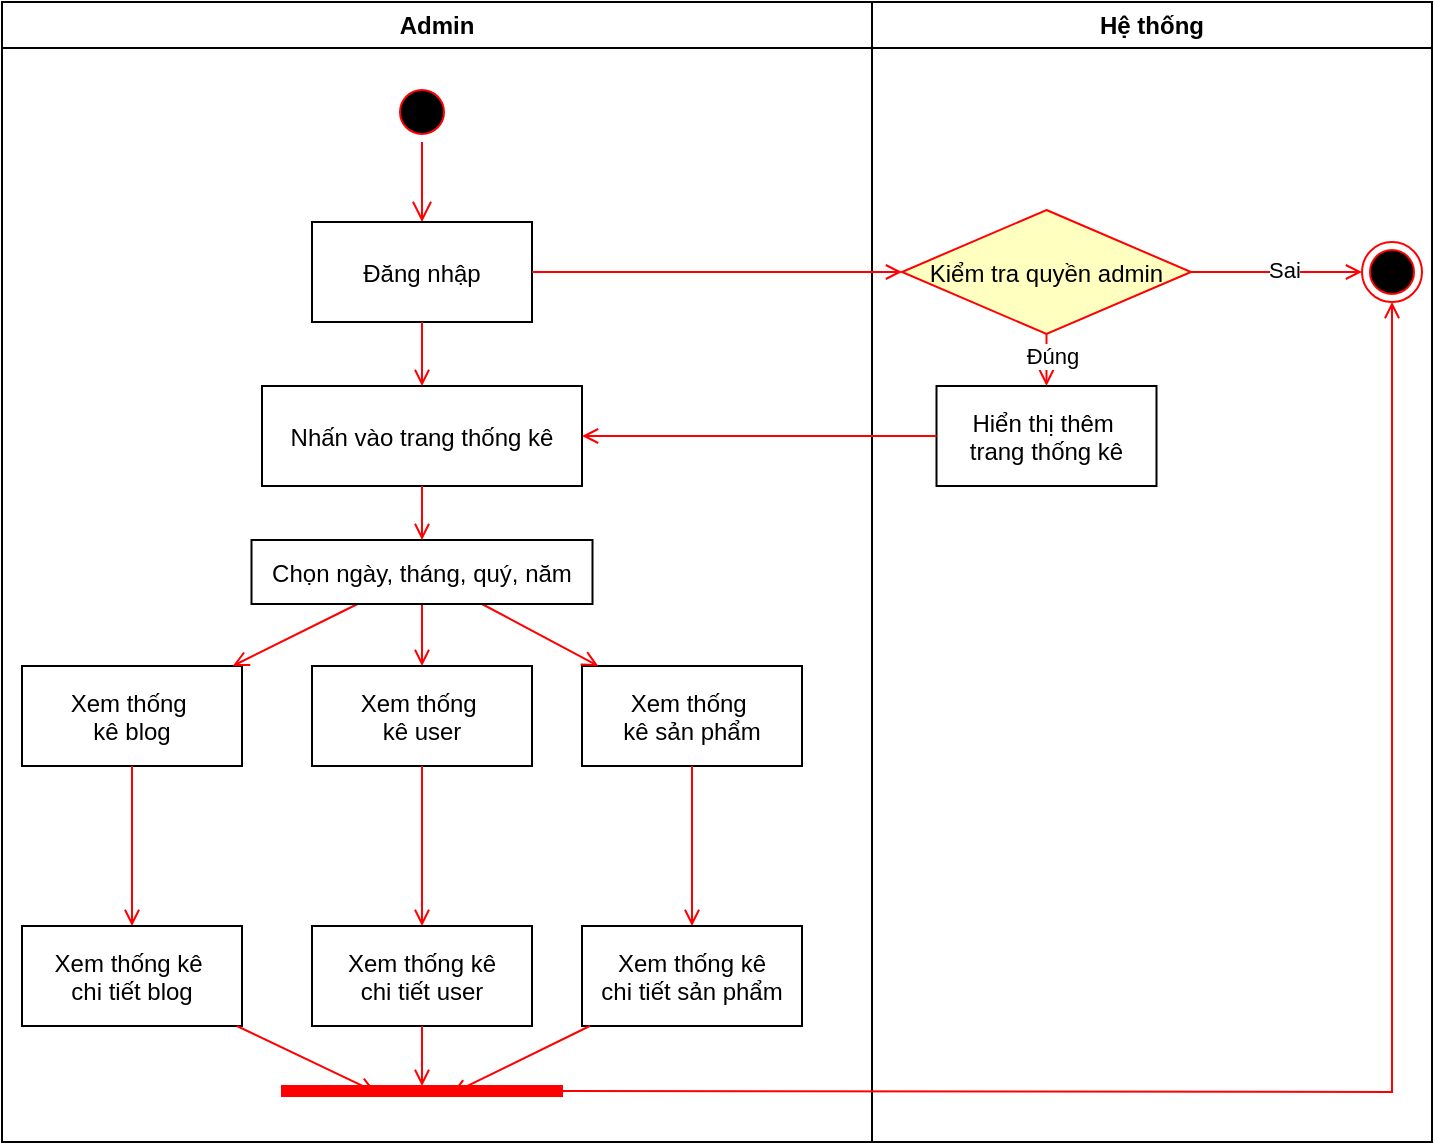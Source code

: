 <mxfile version="24.7.17">
  <diagram name="Page-1" id="e7e014a7-5840-1c2e-5031-d8a46d1fe8dd">
    <mxGraphModel dx="1290" dy="563" grid="1" gridSize="10" guides="1" tooltips="1" connect="1" arrows="1" fold="1" page="1" pageScale="1" pageWidth="1169" pageHeight="826" background="none" math="0" shadow="0">
      <root>
        <mxCell id="0" />
        <mxCell id="1" parent="0" />
        <mxCell id="2" value="Admin" style="swimlane;whiteSpace=wrap" parent="1" vertex="1">
          <mxGeometry x="10" y="128" width="435" height="570" as="geometry" />
        </mxCell>
        <mxCell id="5" value="" style="ellipse;shape=startState;fillColor=#000000;strokeColor=#ff0000;" parent="2" vertex="1">
          <mxGeometry x="195" y="40" width="30" height="30" as="geometry" />
        </mxCell>
        <mxCell id="6" value="" style="edgeStyle=elbowEdgeStyle;elbow=horizontal;verticalAlign=bottom;endArrow=open;endSize=8;strokeColor=#FF0000;endFill=1;rounded=0" parent="2" source="5" target="7" edge="1">
          <mxGeometry x="100" y="40" as="geometry">
            <mxPoint x="115" y="110" as="targetPoint" />
          </mxGeometry>
        </mxCell>
        <mxCell id="7" value="Đăng nhập" style="" parent="2" vertex="1">
          <mxGeometry x="155" y="110" width="110" height="50" as="geometry" />
        </mxCell>
        <mxCell id="8" value="Nhấn vào trang thống kê" style="" parent="2" vertex="1">
          <mxGeometry x="130" y="192" width="160" height="50" as="geometry" />
        </mxCell>
        <mxCell id="9" value="" style="endArrow=open;strokeColor=#FF0000;endFill=1;rounded=0" parent="2" source="7" target="8" edge="1">
          <mxGeometry relative="1" as="geometry" />
        </mxCell>
        <mxCell id="10" value="Xem thống &#xa;kê blog" style="" parent="2" vertex="1">
          <mxGeometry x="10" y="332" width="110" height="50" as="geometry" />
        </mxCell>
        <mxCell id="11" value="" style="endArrow=open;strokeColor=#FF0000;endFill=1;rounded=0" parent="2" source="x0wG9BkbI5nVvvz7XnMi-22" target="10" edge="1">
          <mxGeometry relative="1" as="geometry" />
        </mxCell>
        <mxCell id="loQoqSKvlok-yd1IncK7-80" value="Xem thống kê &#xa;chi tiết blog" style="" parent="2" vertex="1">
          <mxGeometry x="10" y="462" width="110" height="50" as="geometry" />
        </mxCell>
        <mxCell id="loQoqSKvlok-yd1IncK7-81" value="" style="endArrow=open;strokeColor=#FF0000;endFill=1;rounded=0" parent="2" source="10" target="loQoqSKvlok-yd1IncK7-80" edge="1">
          <mxGeometry relative="1" as="geometry">
            <mxPoint x="185" y="252" as="sourcePoint" />
            <mxPoint x="170" y="322" as="targetPoint" />
          </mxGeometry>
        </mxCell>
        <mxCell id="loQoqSKvlok-yd1IncK7-82" value="Xem thống &#xa;kê user" style="" parent="2" vertex="1">
          <mxGeometry x="155" y="332" width="110" height="50" as="geometry" />
        </mxCell>
        <mxCell id="loQoqSKvlok-yd1IncK7-83" value="Xem thống kê&#xa;chi tiết user" style="" parent="2" vertex="1">
          <mxGeometry x="155" y="462" width="110" height="50" as="geometry" />
        </mxCell>
        <mxCell id="loQoqSKvlok-yd1IncK7-84" value="" style="endArrow=open;strokeColor=#FF0000;endFill=1;rounded=0" parent="2" source="loQoqSKvlok-yd1IncK7-82" target="loQoqSKvlok-yd1IncK7-83" edge="1">
          <mxGeometry relative="1" as="geometry">
            <mxPoint x="85" y="332" as="sourcePoint" />
            <mxPoint x="85" y="362" as="targetPoint" />
          </mxGeometry>
        </mxCell>
        <mxCell id="loQoqSKvlok-yd1IncK7-85" value="" style="endArrow=open;strokeColor=#FF0000;endFill=1;rounded=0" parent="2" source="x0wG9BkbI5nVvvz7XnMi-22" target="loQoqSKvlok-yd1IncK7-82" edge="1">
          <mxGeometry relative="1" as="geometry">
            <mxPoint x="95" y="342" as="sourcePoint" />
            <mxPoint x="95" y="372" as="targetPoint" />
          </mxGeometry>
        </mxCell>
        <mxCell id="loQoqSKvlok-yd1IncK7-86" value="Xem thống &#xa;kê sản phẩm" style="" parent="2" vertex="1">
          <mxGeometry x="290" y="332" width="110" height="50" as="geometry" />
        </mxCell>
        <mxCell id="loQoqSKvlok-yd1IncK7-87" value="" style="endArrow=open;strokeColor=#FF0000;endFill=1;rounded=0" parent="2" source="x0wG9BkbI5nVvvz7XnMi-22" target="loQoqSKvlok-yd1IncK7-86" edge="1">
          <mxGeometry relative="1" as="geometry">
            <mxPoint x="230" y="252" as="sourcePoint" />
            <mxPoint x="230" y="282" as="targetPoint" />
          </mxGeometry>
        </mxCell>
        <mxCell id="loQoqSKvlok-yd1IncK7-89" value="Xem thống kê&#xa;chi tiết sản phẩm" style="" parent="2" vertex="1">
          <mxGeometry x="290" y="462" width="110" height="50" as="geometry" />
        </mxCell>
        <mxCell id="loQoqSKvlok-yd1IncK7-88" value="" style="endArrow=open;strokeColor=#FF0000;endFill=1;rounded=0" parent="2" source="loQoqSKvlok-yd1IncK7-86" target="loQoqSKvlok-yd1IncK7-89" edge="1">
          <mxGeometry relative="1" as="geometry">
            <mxPoint x="240" y="262" as="sourcePoint" />
            <mxPoint x="290" y="332" as="targetPoint" />
          </mxGeometry>
        </mxCell>
        <mxCell id="loQoqSKvlok-yd1IncK7-90" value="" style="whiteSpace=wrap;strokeColor=#FF0000;fillColor=#FF0000;direction=south;" parent="2" vertex="1">
          <mxGeometry x="140" y="542" width="140" height="5" as="geometry" />
        </mxCell>
        <mxCell id="loQoqSKvlok-yd1IncK7-91" value="" style="endArrow=open;strokeColor=#FF0000;endFill=1;rounded=0;entryX=0.76;entryY=0.394;entryDx=0;entryDy=0;entryPerimeter=0;" parent="2" source="loQoqSKvlok-yd1IncK7-89" target="loQoqSKvlok-yd1IncK7-90" edge="1">
          <mxGeometry relative="1" as="geometry">
            <mxPoint x="365" y="352" as="sourcePoint" />
            <mxPoint x="365" y="382" as="targetPoint" />
          </mxGeometry>
        </mxCell>
        <mxCell id="loQoqSKvlok-yd1IncK7-92" value="" style="endArrow=open;strokeColor=#FF0000;endFill=1;rounded=0;entryX=0;entryY=0.5;entryDx=0;entryDy=0;" parent="2" source="loQoqSKvlok-yd1IncK7-83" target="loQoqSKvlok-yd1IncK7-90" edge="1">
          <mxGeometry relative="1" as="geometry">
            <mxPoint x="375" y="362" as="sourcePoint" />
            <mxPoint x="375" y="392" as="targetPoint" />
          </mxGeometry>
        </mxCell>
        <mxCell id="loQoqSKvlok-yd1IncK7-93" value="" style="endArrow=open;strokeColor=#FF0000;endFill=1;rounded=0;entryX=0.6;entryY=0.666;entryDx=0;entryDy=0;entryPerimeter=0;" parent="2" source="loQoqSKvlok-yd1IncK7-80" target="loQoqSKvlok-yd1IncK7-90" edge="1">
          <mxGeometry relative="1" as="geometry">
            <mxPoint x="385" y="372" as="sourcePoint" />
            <mxPoint x="385" y="402" as="targetPoint" />
          </mxGeometry>
        </mxCell>
        <mxCell id="x0wG9BkbI5nVvvz7XnMi-22" value="Chọn ngày, tháng, quý, năm" style="" vertex="1" parent="2">
          <mxGeometry x="124.75" y="269" width="170.5" height="32" as="geometry" />
        </mxCell>
        <mxCell id="x0wG9BkbI5nVvvz7XnMi-24" value="" style="endArrow=open;strokeColor=#FF0000;endFill=1;rounded=0;entryX=0.5;entryY=0;entryDx=0;entryDy=0;" edge="1" parent="2" source="8" target="x0wG9BkbI5nVvvz7XnMi-22">
          <mxGeometry relative="1" as="geometry">
            <mxPoint x="215" y="170" as="sourcePoint" />
            <mxPoint x="215" y="202" as="targetPoint" />
          </mxGeometry>
        </mxCell>
        <mxCell id="3" value="Hệ thống" style="swimlane;whiteSpace=wrap" parent="1" vertex="1">
          <mxGeometry x="445" y="128" width="280" height="570" as="geometry" />
        </mxCell>
        <mxCell id="18" value="Hiển thị thêm &#xa;trang thống kê" style="" parent="3" vertex="1">
          <mxGeometry x="32.25" y="192" width="110" height="50" as="geometry" />
        </mxCell>
        <mxCell id="19" value="" style="endArrow=open;strokeColor=#FF0000;endFill=1;rounded=0" parent="3" source="21" target="18" edge="1">
          <mxGeometry relative="1" as="geometry">
            <mxPoint x="75" y="270" as="sourcePoint" />
          </mxGeometry>
        </mxCell>
        <mxCell id="loQoqSKvlok-yd1IncK7-75" value="Đúng" style="edgeLabel;html=1;align=center;verticalAlign=middle;resizable=0;points=[];" parent="19" vertex="1" connectable="0">
          <mxGeometry x="-0.193" y="3" relative="1" as="geometry">
            <mxPoint x="-1" as="offset" />
          </mxGeometry>
        </mxCell>
        <mxCell id="21" value="Kiểm tra quyền admin" style="rhombus;fillColor=#ffffc0;strokeColor=#ff0000;" parent="3" vertex="1">
          <mxGeometry x="15" y="104" width="144.5" height="62" as="geometry" />
        </mxCell>
        <mxCell id="loQoqSKvlok-yd1IncK7-41" value="" style="ellipse;shape=endState;fillColor=#000000;strokeColor=#ff0000" parent="3" vertex="1">
          <mxGeometry x="245" y="120" width="30" height="30" as="geometry" />
        </mxCell>
        <mxCell id="loQoqSKvlok-yd1IncK7-78" value="" style="endArrow=open;strokeColor=#FF0000;endFill=1;rounded=0" parent="3" source="21" target="loQoqSKvlok-yd1IncK7-41" edge="1">
          <mxGeometry relative="1" as="geometry">
            <mxPoint x="-100" y="145" as="sourcePoint" />
            <mxPoint x="195" y="135" as="targetPoint" />
          </mxGeometry>
        </mxCell>
        <mxCell id="loQoqSKvlok-yd1IncK7-79" value="Sai" style="edgeLabel;html=1;align=center;verticalAlign=middle;resizable=0;points=[];" parent="loQoqSKvlok-yd1IncK7-78" vertex="1" connectable="0">
          <mxGeometry x="0.08" y="1" relative="1" as="geometry">
            <mxPoint as="offset" />
          </mxGeometry>
        </mxCell>
        <mxCell id="loQoqSKvlok-yd1IncK7-74" value="" style="endArrow=open;strokeColor=#FF0000;endFill=1;rounded=0" parent="1" source="7" target="21" edge="1">
          <mxGeometry relative="1" as="geometry">
            <mxPoint x="289.5" y="298" as="sourcePoint" />
            <mxPoint x="289.5" y="330" as="targetPoint" />
          </mxGeometry>
        </mxCell>
        <mxCell id="20" value="" style="endArrow=open;strokeColor=#FF0000;endFill=1;rounded=0" parent="1" source="18" target="8" edge="1">
          <mxGeometry relative="1" as="geometry" />
        </mxCell>
        <mxCell id="loQoqSKvlok-yd1IncK7-94" value="" style="endArrow=open;strokeColor=#FF0000;endFill=1;rounded=0;exitX=0.5;exitY=0;exitDx=0;exitDy=0;" parent="1" source="loQoqSKvlok-yd1IncK7-90" target="loQoqSKvlok-yd1IncK7-41" edge="1">
          <mxGeometry relative="1" as="geometry">
            <mxPoint x="240" y="560" as="sourcePoint" />
            <mxPoint x="705" y="290" as="targetPoint" />
            <Array as="points">
              <mxPoint x="705" y="673" />
            </Array>
          </mxGeometry>
        </mxCell>
      </root>
    </mxGraphModel>
  </diagram>
</mxfile>
